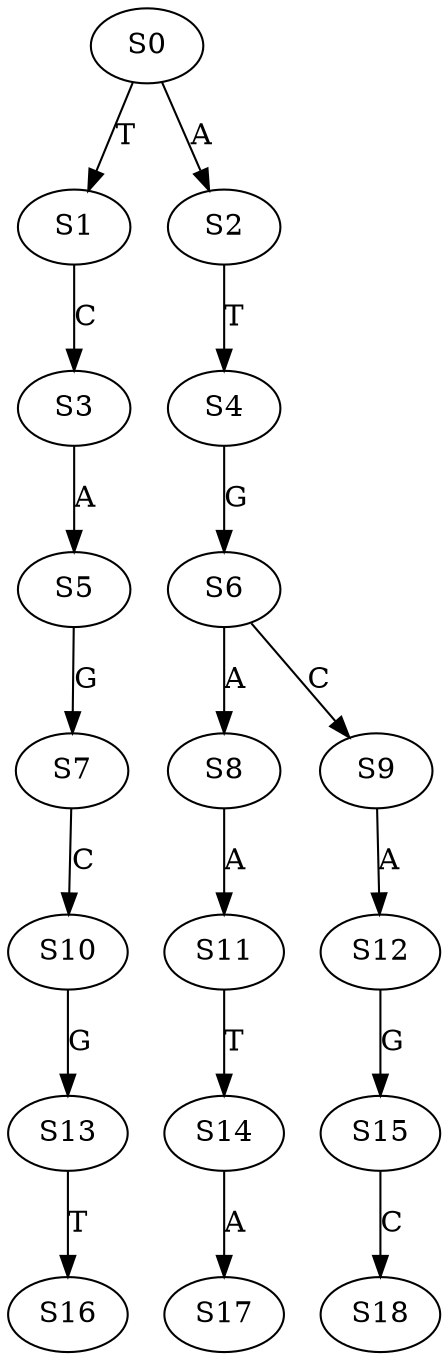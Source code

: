 strict digraph  {
	S0 -> S1 [ label = T ];
	S0 -> S2 [ label = A ];
	S1 -> S3 [ label = C ];
	S2 -> S4 [ label = T ];
	S3 -> S5 [ label = A ];
	S4 -> S6 [ label = G ];
	S5 -> S7 [ label = G ];
	S6 -> S8 [ label = A ];
	S6 -> S9 [ label = C ];
	S7 -> S10 [ label = C ];
	S8 -> S11 [ label = A ];
	S9 -> S12 [ label = A ];
	S10 -> S13 [ label = G ];
	S11 -> S14 [ label = T ];
	S12 -> S15 [ label = G ];
	S13 -> S16 [ label = T ];
	S14 -> S17 [ label = A ];
	S15 -> S18 [ label = C ];
}

